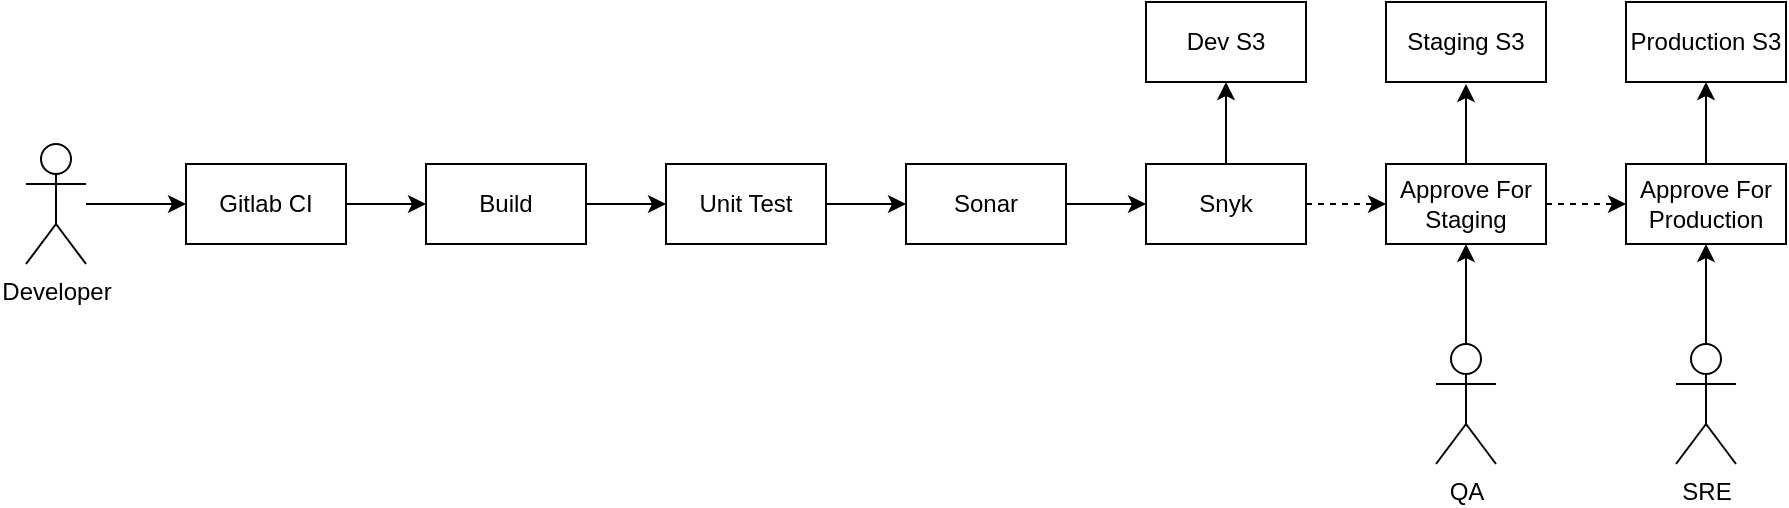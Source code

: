<mxfile version="24.7.17">
  <diagram name="Page-1" id="GYmEmXpbO8GG354cJXXo">
    <mxGraphModel dx="1026" dy="650" grid="1" gridSize="10" guides="1" tooltips="1" connect="1" arrows="1" fold="1" page="1" pageScale="1" pageWidth="850" pageHeight="1100" math="0" shadow="0">
      <root>
        <mxCell id="0" />
        <mxCell id="1" parent="0" />
        <mxCell id="pkndH-VotCJUvtxpTKFt-8" style="edgeStyle=orthogonalEdgeStyle;rounded=0;orthogonalLoop=1;jettySize=auto;html=1;entryX=0;entryY=0.5;entryDx=0;entryDy=0;" edge="1" parent="1" source="pkndH-VotCJUvtxpTKFt-1" target="pkndH-VotCJUvtxpTKFt-2">
          <mxGeometry relative="1" as="geometry" />
        </mxCell>
        <mxCell id="pkndH-VotCJUvtxpTKFt-1" value="Developer" style="shape=umlActor;verticalLabelPosition=bottom;verticalAlign=top;html=1;outlineConnect=0;" vertex="1" parent="1">
          <mxGeometry x="80" y="190" width="30" height="60" as="geometry" />
        </mxCell>
        <mxCell id="pkndH-VotCJUvtxpTKFt-9" style="edgeStyle=orthogonalEdgeStyle;rounded=0;orthogonalLoop=1;jettySize=auto;html=1;entryX=0;entryY=0.5;entryDx=0;entryDy=0;" edge="1" parent="1" source="pkndH-VotCJUvtxpTKFt-2" target="pkndH-VotCJUvtxpTKFt-3">
          <mxGeometry relative="1" as="geometry" />
        </mxCell>
        <mxCell id="pkndH-VotCJUvtxpTKFt-2" value="Gitlab CI" style="rounded=0;whiteSpace=wrap;html=1;" vertex="1" parent="1">
          <mxGeometry x="160" y="200" width="80" height="40" as="geometry" />
        </mxCell>
        <mxCell id="pkndH-VotCJUvtxpTKFt-10" style="edgeStyle=orthogonalEdgeStyle;rounded=0;orthogonalLoop=1;jettySize=auto;html=1;" edge="1" parent="1" source="pkndH-VotCJUvtxpTKFt-3" target="pkndH-VotCJUvtxpTKFt-4">
          <mxGeometry relative="1" as="geometry" />
        </mxCell>
        <mxCell id="pkndH-VotCJUvtxpTKFt-3" value="Build" style="rounded=0;whiteSpace=wrap;html=1;" vertex="1" parent="1">
          <mxGeometry x="280" y="200" width="80" height="40" as="geometry" />
        </mxCell>
        <mxCell id="pkndH-VotCJUvtxpTKFt-11" style="edgeStyle=orthogonalEdgeStyle;rounded=0;orthogonalLoop=1;jettySize=auto;html=1;entryX=0;entryY=0.5;entryDx=0;entryDy=0;" edge="1" parent="1" source="pkndH-VotCJUvtxpTKFt-4" target="pkndH-VotCJUvtxpTKFt-5">
          <mxGeometry relative="1" as="geometry" />
        </mxCell>
        <mxCell id="pkndH-VotCJUvtxpTKFt-4" value="Unit Test" style="rounded=0;whiteSpace=wrap;html=1;" vertex="1" parent="1">
          <mxGeometry x="400" y="200" width="80" height="40" as="geometry" />
        </mxCell>
        <mxCell id="pkndH-VotCJUvtxpTKFt-12" style="edgeStyle=orthogonalEdgeStyle;rounded=0;orthogonalLoop=1;jettySize=auto;html=1;" edge="1" parent="1" source="pkndH-VotCJUvtxpTKFt-5" target="pkndH-VotCJUvtxpTKFt-6">
          <mxGeometry relative="1" as="geometry" />
        </mxCell>
        <mxCell id="pkndH-VotCJUvtxpTKFt-5" value="Sonar" style="rounded=0;whiteSpace=wrap;html=1;" vertex="1" parent="1">
          <mxGeometry x="520" y="200" width="80" height="40" as="geometry" />
        </mxCell>
        <mxCell id="pkndH-VotCJUvtxpTKFt-13" style="edgeStyle=orthogonalEdgeStyle;rounded=0;orthogonalLoop=1;jettySize=auto;html=1;entryX=0.5;entryY=1;entryDx=0;entryDy=0;" edge="1" parent="1" source="pkndH-VotCJUvtxpTKFt-6" target="pkndH-VotCJUvtxpTKFt-7">
          <mxGeometry relative="1" as="geometry" />
        </mxCell>
        <mxCell id="pkndH-VotCJUvtxpTKFt-25" style="edgeStyle=orthogonalEdgeStyle;rounded=0;orthogonalLoop=1;jettySize=auto;html=1;entryX=0;entryY=0.5;entryDx=0;entryDy=0;dashed=1;" edge="1" parent="1" source="pkndH-VotCJUvtxpTKFt-6" target="pkndH-VotCJUvtxpTKFt-14">
          <mxGeometry relative="1" as="geometry" />
        </mxCell>
        <mxCell id="pkndH-VotCJUvtxpTKFt-6" value="Snyk" style="rounded=0;whiteSpace=wrap;html=1;" vertex="1" parent="1">
          <mxGeometry x="640" y="200" width="80" height="40" as="geometry" />
        </mxCell>
        <mxCell id="pkndH-VotCJUvtxpTKFt-7" value="Dev S3" style="rounded=0;whiteSpace=wrap;html=1;" vertex="1" parent="1">
          <mxGeometry x="640" y="119" width="80" height="40" as="geometry" />
        </mxCell>
        <mxCell id="pkndH-VotCJUvtxpTKFt-19" style="edgeStyle=orthogonalEdgeStyle;rounded=0;orthogonalLoop=1;jettySize=auto;html=1;" edge="1" parent="1" source="pkndH-VotCJUvtxpTKFt-14">
          <mxGeometry relative="1" as="geometry">
            <mxPoint x="800" y="160" as="targetPoint" />
          </mxGeometry>
        </mxCell>
        <mxCell id="pkndH-VotCJUvtxpTKFt-26" style="edgeStyle=orthogonalEdgeStyle;rounded=0;orthogonalLoop=1;jettySize=auto;html=1;entryX=0;entryY=0.5;entryDx=0;entryDy=0;dashed=1;" edge="1" parent="1" source="pkndH-VotCJUvtxpTKFt-14" target="pkndH-VotCJUvtxpTKFt-17">
          <mxGeometry relative="1" as="geometry" />
        </mxCell>
        <mxCell id="pkndH-VotCJUvtxpTKFt-14" value="Approve For Staging" style="rounded=0;whiteSpace=wrap;html=1;" vertex="1" parent="1">
          <mxGeometry x="760" y="200" width="80" height="40" as="geometry" />
        </mxCell>
        <mxCell id="pkndH-VotCJUvtxpTKFt-16" value="Staging S3" style="rounded=0;whiteSpace=wrap;html=1;" vertex="1" parent="1">
          <mxGeometry x="760" y="119" width="80" height="40" as="geometry" />
        </mxCell>
        <mxCell id="pkndH-VotCJUvtxpTKFt-20" style="edgeStyle=orthogonalEdgeStyle;rounded=0;orthogonalLoop=1;jettySize=auto;html=1;entryX=0.5;entryY=1;entryDx=0;entryDy=0;" edge="1" parent="1" source="pkndH-VotCJUvtxpTKFt-17" target="pkndH-VotCJUvtxpTKFt-18">
          <mxGeometry relative="1" as="geometry" />
        </mxCell>
        <mxCell id="pkndH-VotCJUvtxpTKFt-17" value="Approve For Production" style="rounded=0;whiteSpace=wrap;html=1;" vertex="1" parent="1">
          <mxGeometry x="880" y="200" width="80" height="40" as="geometry" />
        </mxCell>
        <mxCell id="pkndH-VotCJUvtxpTKFt-18" value="Production S3" style="rounded=0;whiteSpace=wrap;html=1;" vertex="1" parent="1">
          <mxGeometry x="880" y="119" width="80" height="40" as="geometry" />
        </mxCell>
        <mxCell id="pkndH-VotCJUvtxpTKFt-23" style="edgeStyle=orthogonalEdgeStyle;rounded=0;orthogonalLoop=1;jettySize=auto;html=1;entryX=0.5;entryY=1;entryDx=0;entryDy=0;" edge="1" parent="1" source="pkndH-VotCJUvtxpTKFt-21" target="pkndH-VotCJUvtxpTKFt-14">
          <mxGeometry relative="1" as="geometry" />
        </mxCell>
        <mxCell id="pkndH-VotCJUvtxpTKFt-21" value="QA" style="shape=umlActor;verticalLabelPosition=bottom;verticalAlign=top;html=1;outlineConnect=0;" vertex="1" parent="1">
          <mxGeometry x="785" y="290" width="30" height="60" as="geometry" />
        </mxCell>
        <mxCell id="pkndH-VotCJUvtxpTKFt-24" style="edgeStyle=orthogonalEdgeStyle;rounded=0;orthogonalLoop=1;jettySize=auto;html=1;entryX=0.5;entryY=1;entryDx=0;entryDy=0;" edge="1" parent="1" source="pkndH-VotCJUvtxpTKFt-22" target="pkndH-VotCJUvtxpTKFt-17">
          <mxGeometry relative="1" as="geometry" />
        </mxCell>
        <mxCell id="pkndH-VotCJUvtxpTKFt-22" value="SRE" style="shape=umlActor;verticalLabelPosition=bottom;verticalAlign=top;html=1;outlineConnect=0;" vertex="1" parent="1">
          <mxGeometry x="905" y="290" width="30" height="60" as="geometry" />
        </mxCell>
      </root>
    </mxGraphModel>
  </diagram>
</mxfile>
